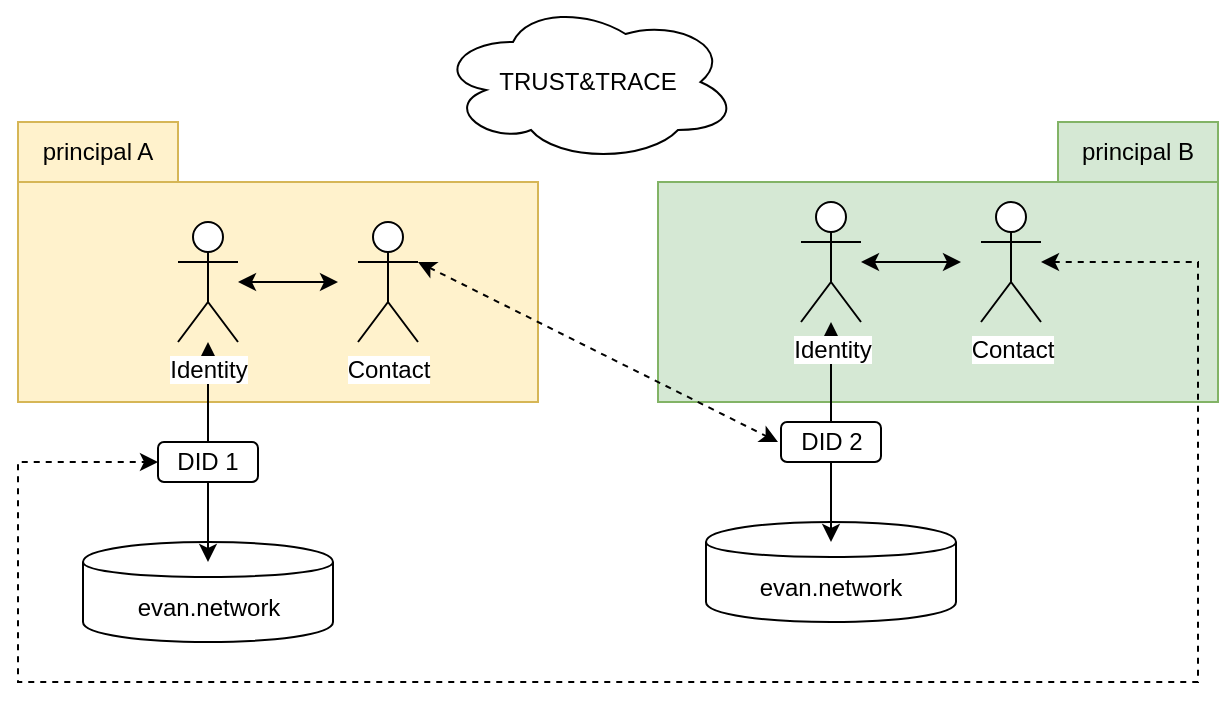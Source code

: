 <mxfile version="13.3.1" type="device"><diagram id="gOXZJqmpzEmjQzTZQMin" name="contact_identities"><mxGraphModel dx="1022" dy="1036" grid="1" gridSize="10" guides="1" tooltips="1" connect="1" arrows="1" fold="1" page="1" pageScale="1" pageWidth="827" pageHeight="1169" math="0" shadow="0"><root><mxCell id="0"/><mxCell id="1" parent="0"/><mxCell id="FxpmzTzGDVBg9RrvHzxE-31" value="" style="whiteSpace=wrap;html=1;fillColor=#d5e8d4;strokeColor=#82b366;" vertex="1" parent="1"><mxGeometry x="390" y="170" width="280" height="110" as="geometry"/></mxCell><mxCell id="FxpmzTzGDVBg9RrvHzxE-30" value="" style="whiteSpace=wrap;html=1;fillColor=#fff2cc;strokeColor=#d6b656;" vertex="1" parent="1"><mxGeometry x="70" y="170" width="260" height="110" as="geometry"/></mxCell><mxCell id="FxpmzTzGDVBg9RrvHzxE-7" value="" style="endArrow=classic;startArrow=classic;html=1;" edge="1" parent="1"><mxGeometry width="50" height="50" relative="1" as="geometry"><mxPoint x="180" y="220" as="sourcePoint"/><mxPoint x="230" y="220" as="targetPoint"/></mxGeometry></mxCell><mxCell id="FxpmzTzGDVBg9RrvHzxE-8" value="Contact" style="shape=umlActor;verticalLabelPosition=bottom;labelBackgroundColor=#ffffff;verticalAlign=top;html=1;outlineConnect=0;" vertex="1" parent="1"><mxGeometry x="240" y="190" width="30" height="60" as="geometry"/></mxCell><mxCell id="FxpmzTzGDVBg9RrvHzxE-15" value="evan.network" style="shape=cylinder;whiteSpace=wrap;html=1;boundedLbl=1;backgroundOutline=1;" vertex="1" parent="1"><mxGeometry x="102.5" y="350" width="125" height="50" as="geometry"/></mxCell><mxCell id="FxpmzTzGDVBg9RrvHzxE-17" value="TRUST&amp;amp;TRACE" style="ellipse;shape=cloud;whiteSpace=wrap;html=1;" vertex="1" parent="1"><mxGeometry x="280" y="80" width="150" height="80" as="geometry"/></mxCell><mxCell id="FxpmzTzGDVBg9RrvHzxE-18" value="principal A" style="whiteSpace=wrap;html=1;fillColor=#fff2cc;strokeColor=#d6b656;" vertex="1" parent="1"><mxGeometry x="70" y="140" width="80" height="30" as="geometry"/></mxCell><mxCell id="FxpmzTzGDVBg9RrvHzxE-12" style="edgeStyle=orthogonalEdgeStyle;rounded=0;orthogonalLoop=1;jettySize=auto;html=1;startArrow=classic;startFill=1;" edge="1" parent="1" source="FxpmzTzGDVBg9RrvHzxE-6"><mxGeometry relative="1" as="geometry"><mxPoint x="165" y="360" as="targetPoint"/></mxGeometry></mxCell><mxCell id="FxpmzTzGDVBg9RrvHzxE-13" value="DID 1" style="rounded=1;whiteSpace=wrap;html=1;" vertex="1" parent="1"><mxGeometry x="140" y="300" width="50" height="20" as="geometry"/></mxCell><mxCell id="FxpmzTzGDVBg9RrvHzxE-6" value="Identity" style="shape=umlActor;verticalLabelPosition=bottom;labelBackgroundColor=#ffffff;verticalAlign=top;html=1;outlineConnect=0;" vertex="1" parent="1"><mxGeometry x="150" y="190" width="30" height="60" as="geometry"/></mxCell><mxCell id="FxpmzTzGDVBg9RrvHzxE-20" value="" style="endArrow=classic;startArrow=classic;html=1;" edge="1" parent="1"><mxGeometry width="50" height="50" relative="1" as="geometry"><mxPoint x="491.5" y="210" as="sourcePoint"/><mxPoint x="541.5" y="210" as="targetPoint"/></mxGeometry></mxCell><mxCell id="FxpmzTzGDVBg9RrvHzxE-28" style="edgeStyle=orthogonalEdgeStyle;rounded=0;orthogonalLoop=1;jettySize=auto;html=1;startArrow=classic;startFill=1;dashed=1;entryX=0;entryY=0.5;entryDx=0;entryDy=0;" edge="1" parent="1" source="FxpmzTzGDVBg9RrvHzxE-21" target="FxpmzTzGDVBg9RrvHzxE-13"><mxGeometry relative="1" as="geometry"><mxPoint x="50" y="210" as="targetPoint"/><Array as="points"><mxPoint x="660" y="210"/><mxPoint x="660" y="420"/><mxPoint x="70" y="420"/><mxPoint x="70" y="310"/></Array></mxGeometry></mxCell><mxCell id="FxpmzTzGDVBg9RrvHzxE-21" value="Contact" style="shape=umlActor;verticalLabelPosition=bottom;labelBackgroundColor=#ffffff;verticalAlign=top;html=1;outlineConnect=0;" vertex="1" parent="1"><mxGeometry x="551.5" y="180" width="30" height="60" as="geometry"/></mxCell><mxCell id="FxpmzTzGDVBg9RrvHzxE-22" value="evan.network" style="shape=cylinder;whiteSpace=wrap;html=1;boundedLbl=1;backgroundOutline=1;" vertex="1" parent="1"><mxGeometry x="414" y="340" width="125" height="50" as="geometry"/></mxCell><mxCell id="FxpmzTzGDVBg9RrvHzxE-23" value="principal B" style="whiteSpace=wrap;html=1;fillColor=#d5e8d4;strokeColor=#82b366;" vertex="1" parent="1"><mxGeometry x="590" y="140" width="80" height="30" as="geometry"/></mxCell><mxCell id="FxpmzTzGDVBg9RrvHzxE-24" style="edgeStyle=orthogonalEdgeStyle;rounded=0;orthogonalLoop=1;jettySize=auto;html=1;startArrow=classic;startFill=1;" edge="1" parent="1" source="FxpmzTzGDVBg9RrvHzxE-26"><mxGeometry relative="1" as="geometry"><mxPoint x="476.5" y="350" as="targetPoint"/></mxGeometry></mxCell><mxCell id="FxpmzTzGDVBg9RrvHzxE-25" value="DID 2" style="rounded=1;whiteSpace=wrap;html=1;" vertex="1" parent="1"><mxGeometry x="451.5" y="290" width="50" height="20" as="geometry"/></mxCell><mxCell id="FxpmzTzGDVBg9RrvHzxE-26" value="Identity" style="shape=umlActor;verticalLabelPosition=bottom;labelBackgroundColor=#ffffff;verticalAlign=top;html=1;outlineConnect=0;" vertex="1" parent="1"><mxGeometry x="461.5" y="180" width="30" height="60" as="geometry"/></mxCell><mxCell id="FxpmzTzGDVBg9RrvHzxE-29" value="" style="endArrow=classic;startArrow=classic;html=1;dashed=1;exitX=1;exitY=0.333;exitDx=0;exitDy=0;exitPerimeter=0;" edge="1" parent="1" source="FxpmzTzGDVBg9RrvHzxE-8"><mxGeometry width="50" height="50" relative="1" as="geometry"><mxPoint x="190" y="210" as="sourcePoint"/><mxPoint x="450" y="300" as="targetPoint"/></mxGeometry></mxCell></root></mxGraphModel></diagram></mxfile>